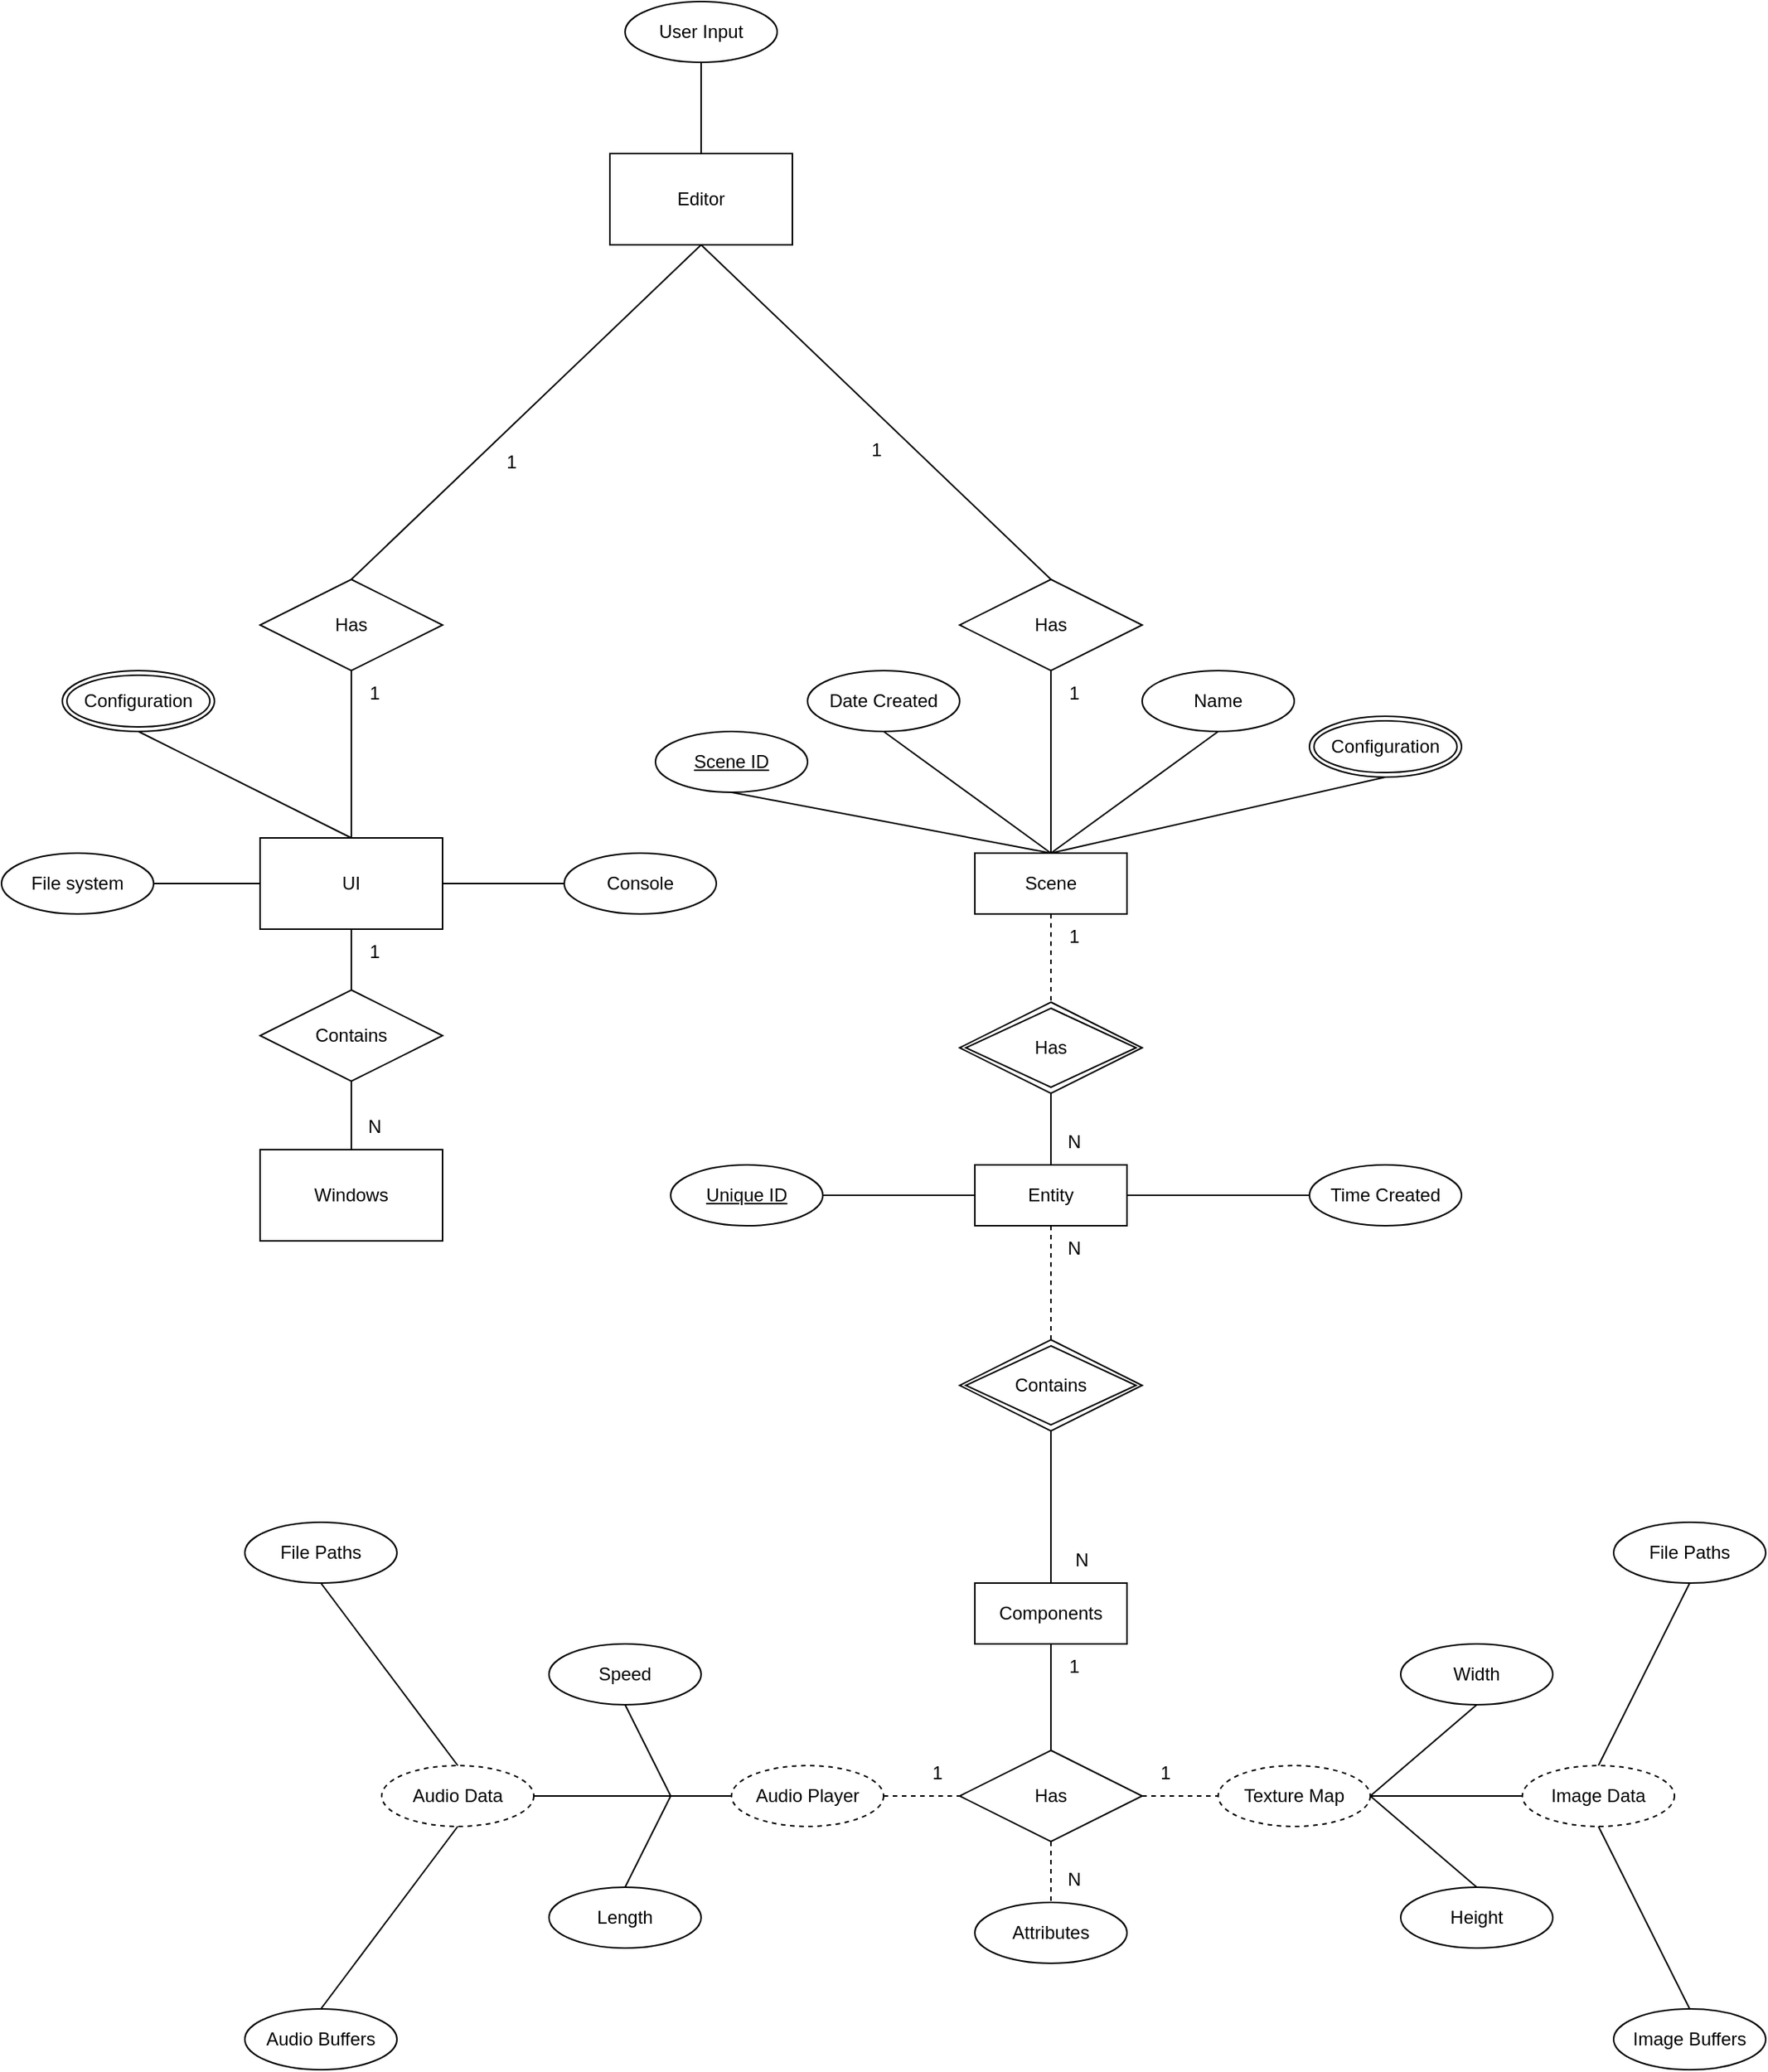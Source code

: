 <mxfile version="26.0.11">
  <diagram name="Page-1" id="L3M2RedUAsprgC-HmwrY">
    <mxGraphModel dx="2284" dy="1815" grid="1" gridSize="10" guides="1" tooltips="1" connect="1" arrows="1" fold="1" page="1" pageScale="1" pageWidth="850" pageHeight="1100" background="#ffffff" math="0" shadow="0">
      <root>
        <mxCell id="0" />
        <mxCell id="1" parent="0" />
        <mxCell id="lNUg0GOB951emykACgn2-393" style="rounded=0;orthogonalLoop=1;jettySize=auto;html=1;exitX=0.5;exitY=1;exitDx=0;exitDy=0;endArrow=none;startFill=0;" parent="1" source="CRWU9ODZ9l8GW1G6nZEh-7" target="lNUg0GOB951emykACgn2-307" edge="1">
          <mxGeometry relative="1" as="geometry">
            <mxPoint x="230" y="330" as="sourcePoint" />
          </mxGeometry>
        </mxCell>
        <mxCell id="UIaZnT7w7h5Eu3xHV6hs-57" style="rounded=0;orthogonalLoop=1;jettySize=auto;html=1;exitX=0.5;exitY=0;exitDx=0;exitDy=0;entryX=0.5;entryY=1;entryDx=0;entryDy=0;endArrow=none;endFill=0;dashed=1;" parent="1" source="CRWU9ODZ9l8GW1G6nZEh-7" target="CRWU9ODZ9l8GW1G6nZEh-10" edge="1">
          <mxGeometry relative="1" as="geometry">
            <mxPoint x="230" y="270" as="sourcePoint" />
            <mxPoint x="230" y="205" as="targetPoint" />
          </mxGeometry>
        </mxCell>
        <mxCell id="lNUg0GOB951emykACgn2-321" style="rounded=0;orthogonalLoop=1;jettySize=auto;html=1;exitX=0.5;exitY=0;exitDx=0;exitDy=0;entryX=0.5;entryY=1;entryDx=0;entryDy=0;endArrow=none;startFill=0;" parent="1" source="CRWU9ODZ9l8GW1G6nZEh-4" target="lNUg0GOB951emykACgn2-320" edge="1">
          <mxGeometry relative="1" as="geometry" />
        </mxCell>
        <mxCell id="lNUg0GOB951emykACgn2-362" style="rounded=0;orthogonalLoop=1;jettySize=auto;html=1;exitX=1;exitY=0.5;exitDx=0;exitDy=0;endArrow=none;startFill=0;entryX=0.5;entryY=1;entryDx=0;entryDy=0;" parent="1" source="CRWU9ODZ9l8GW1G6nZEh-40" target="lNUg0GOB951emykACgn2-364" edge="1">
          <mxGeometry relative="1" as="geometry">
            <mxPoint x="480" y="579.667" as="targetPoint" />
            <mxPoint x="460" y="580" as="sourcePoint" />
          </mxGeometry>
        </mxCell>
        <mxCell id="lNUg0GOB951emykACgn2-363" style="rounded=0;orthogonalLoop=1;jettySize=auto;html=1;exitX=1;exitY=0.5;exitDx=0;exitDy=0;endArrow=none;startFill=0;entryX=0.5;entryY=0;entryDx=0;entryDy=0;" parent="1" source="CRWU9ODZ9l8GW1G6nZEh-40" target="lNUg0GOB951emykACgn2-365" edge="1">
          <mxGeometry relative="1" as="geometry">
            <mxPoint x="480" y="540" as="targetPoint" />
            <mxPoint x="460" y="580" as="sourcePoint" />
          </mxGeometry>
        </mxCell>
        <mxCell id="lNUg0GOB951emykACgn2-297" value="Length" style="ellipse;whiteSpace=wrap;html=1;align=center;" parent="1" vertex="1">
          <mxGeometry x="-100" y="640" width="100" height="40" as="geometry" />
        </mxCell>
        <mxCell id="lNUg0GOB951emykACgn2-298" value="Speed" style="ellipse;whiteSpace=wrap;html=1;align=center;" parent="1" vertex="1">
          <mxGeometry x="-100" y="480" width="100" height="40" as="geometry" />
        </mxCell>
        <mxCell id="lNUg0GOB951emykACgn2-303" value="" style="endArrow=none;html=1;rounded=0;exitX=0.5;exitY=0;exitDx=0;exitDy=0;entryX=0;entryY=0.5;entryDx=0;entryDy=0;" parent="1" source="lNUg0GOB951emykACgn2-297" edge="1">
          <mxGeometry relative="1" as="geometry">
            <mxPoint x="-20" y="500" as="sourcePoint" />
            <mxPoint x="-20" y="580" as="targetPoint" />
          </mxGeometry>
        </mxCell>
        <mxCell id="lNUg0GOB951emykACgn2-304" value="" style="endArrow=none;html=1;rounded=0;exitX=0.5;exitY=1;exitDx=0;exitDy=0;entryX=0;entryY=0.5;entryDx=0;entryDy=0;" parent="1" source="lNUg0GOB951emykACgn2-298" edge="1">
          <mxGeometry relative="1" as="geometry">
            <mxPoint y="438" as="sourcePoint" />
            <mxPoint x="-20" y="580" as="targetPoint" />
          </mxGeometry>
        </mxCell>
        <mxCell id="CRWU9ODZ9l8GW1G6nZEh-34" style="rounded=0;orthogonalLoop=1;jettySize=auto;html=1;exitX=0.5;exitY=1;exitDx=0;exitDy=0;entryX=0.5;entryY=0;entryDx=0;entryDy=0;endArrow=none;startFill=0;" edge="1" parent="1" source="lNUg0GOB951emykACgn2-307" target="UIaZnT7w7h5Eu3xHV6hs-93">
          <mxGeometry relative="1" as="geometry" />
        </mxCell>
        <mxCell id="lNUg0GOB951emykACgn2-307" value="Components" style="whiteSpace=wrap;html=1;align=center;" parent="1" vertex="1">
          <mxGeometry x="180" y="440" width="100" height="40" as="geometry" />
        </mxCell>
        <mxCell id="lNUg0GOB951emykACgn2-320" value="File Paths" style="ellipse;whiteSpace=wrap;html=1;align=center;" parent="1" vertex="1">
          <mxGeometry x="600" y="400" width="100" height="40" as="geometry" />
        </mxCell>
        <mxCell id="lNUg0GOB951emykACgn2-361" value="N" style="text;html=1;align=center;verticalAlign=middle;resizable=0;points=[];autosize=1;strokeColor=none;fillColor=none;" parent="1" vertex="1">
          <mxGeometry x="235" y="410" width="30" height="30" as="geometry" />
        </mxCell>
        <mxCell id="lNUg0GOB951emykACgn2-364" value="Width" style="ellipse;whiteSpace=wrap;html=1;align=center;" parent="1" vertex="1">
          <mxGeometry x="460" y="480" width="100" height="40" as="geometry" />
        </mxCell>
        <mxCell id="lNUg0GOB951emykACgn2-365" value="Height" style="ellipse;whiteSpace=wrap;html=1;align=center;" parent="1" vertex="1">
          <mxGeometry x="460" y="640" width="100" height="40" as="geometry" />
        </mxCell>
        <mxCell id="CRWU9ODZ9l8GW1G6nZEh-20" style="rounded=0;orthogonalLoop=1;jettySize=auto;html=1;exitX=0.5;exitY=1;exitDx=0;exitDy=0;entryX=0.5;entryY=0;entryDx=0;entryDy=0;endArrow=none;startFill=0;dashed=1;" edge="1" parent="1" source="UIaZnT7w7h5Eu3xHV6hs-14" target="CRWU9ODZ9l8GW1G6nZEh-6">
          <mxGeometry relative="1" as="geometry" />
        </mxCell>
        <mxCell id="UIaZnT7w7h5Eu3xHV6hs-14" value="Scene" style="whiteSpace=wrap;html=1;align=center;" parent="1" vertex="1">
          <mxGeometry x="180" y="-40" width="100" height="40" as="geometry" />
        </mxCell>
        <mxCell id="UIaZnT7w7h5Eu3xHV6hs-43" style="rounded=0;orthogonalLoop=1;jettySize=auto;html=1;exitX=0.5;exitY=1;exitDx=0;exitDy=0;entryX=0.5;entryY=0;entryDx=0;entryDy=0;endArrow=none;endFill=0;" parent="1" source="CRWU9ODZ9l8GW1G6nZEh-6" target="CRWU9ODZ9l8GW1G6nZEh-10" edge="1">
          <mxGeometry relative="1" as="geometry">
            <mxPoint x="230" y="120" as="sourcePoint" />
            <mxPoint x="230" y="165" as="targetPoint" />
          </mxGeometry>
        </mxCell>
        <mxCell id="UIaZnT7w7h5Eu3xHV6hs-26" style="rounded=0;orthogonalLoop=1;jettySize=auto;html=1;exitX=0.5;exitY=1;exitDx=0;exitDy=0;entryX=0.5;entryY=0;entryDx=0;entryDy=0;endArrow=none;endFill=0;" parent="1" source="UIaZnT7w7h5Eu3xHV6hs-25" target="UIaZnT7w7h5Eu3xHV6hs-14" edge="1">
          <mxGeometry relative="1" as="geometry" />
        </mxCell>
        <mxCell id="UIaZnT7w7h5Eu3xHV6hs-25" value="Scene ID" style="ellipse;whiteSpace=wrap;html=1;align=center;fontStyle=4;" parent="1" vertex="1">
          <mxGeometry x="-30" y="-120" width="100" height="40" as="geometry" />
        </mxCell>
        <mxCell id="UIaZnT7w7h5Eu3xHV6hs-29" style="rounded=0;orthogonalLoop=1;jettySize=auto;html=1;exitX=0.5;exitY=1;exitDx=0;exitDy=0;entryX=0.5;entryY=0;entryDx=0;entryDy=0;endArrow=none;endFill=0;" parent="1" source="UIaZnT7w7h5Eu3xHV6hs-28" target="UIaZnT7w7h5Eu3xHV6hs-14" edge="1">
          <mxGeometry relative="1" as="geometry" />
        </mxCell>
        <mxCell id="UIaZnT7w7h5Eu3xHV6hs-28" value="Name" style="ellipse;whiteSpace=wrap;html=1;align=center;" parent="1" vertex="1">
          <mxGeometry x="290" y="-160" width="100" height="40" as="geometry" />
        </mxCell>
        <mxCell id="UIaZnT7w7h5Eu3xHV6hs-33" style="rounded=0;orthogonalLoop=1;jettySize=auto;html=1;exitX=0.5;exitY=1;exitDx=0;exitDy=0;entryX=0.5;entryY=0;entryDx=0;entryDy=0;endArrow=none;endFill=0;" parent="1" source="UIaZnT7w7h5Eu3xHV6hs-32" target="UIaZnT7w7h5Eu3xHV6hs-14" edge="1">
          <mxGeometry relative="1" as="geometry" />
        </mxCell>
        <mxCell id="UIaZnT7w7h5Eu3xHV6hs-32" value="Date Created" style="ellipse;whiteSpace=wrap;html=1;align=center;" parent="1" vertex="1">
          <mxGeometry x="70" y="-160" width="100" height="40" as="geometry" />
        </mxCell>
        <mxCell id="UIaZnT7w7h5Eu3xHV6hs-38" style="rounded=0;orthogonalLoop=1;jettySize=auto;html=1;exitX=0.5;exitY=1;exitDx=0;exitDy=0;entryX=0.5;entryY=0;entryDx=0;entryDy=0;endArrow=none;endFill=0;" parent="1" source="CRWU9ODZ9l8GW1G6nZEh-11" target="UIaZnT7w7h5Eu3xHV6hs-14" edge="1">
          <mxGeometry relative="1" as="geometry">
            <mxPoint x="450" y="-80" as="sourcePoint" />
          </mxGeometry>
        </mxCell>
        <mxCell id="UIaZnT7w7h5Eu3xHV6hs-51" style="rounded=0;orthogonalLoop=1;jettySize=auto;html=1;exitX=0;exitY=0.5;exitDx=0;exitDy=0;entryX=1;entryY=0.5;entryDx=0;entryDy=0;endArrow=none;endFill=0;" parent="1" source="CRWU9ODZ9l8GW1G6nZEh-10" target="UIaZnT7w7h5Eu3xHV6hs-49" edge="1">
          <mxGeometry relative="1" as="geometry">
            <mxPoint x="180" y="185" as="sourcePoint" />
          </mxGeometry>
        </mxCell>
        <mxCell id="UIaZnT7w7h5Eu3xHV6hs-52" style="rounded=0;orthogonalLoop=1;jettySize=auto;html=1;exitX=1;exitY=0.5;exitDx=0;exitDy=0;entryX=0;entryY=0.5;entryDx=0;entryDy=0;endArrow=none;endFill=0;" parent="1" source="CRWU9ODZ9l8GW1G6nZEh-10" target="UIaZnT7w7h5Eu3xHV6hs-50" edge="1">
          <mxGeometry relative="1" as="geometry">
            <mxPoint x="280" y="185" as="sourcePoint" />
          </mxGeometry>
        </mxCell>
        <mxCell id="UIaZnT7w7h5Eu3xHV6hs-46" value="N" style="text;html=1;align=center;verticalAlign=middle;resizable=0;points=[];autosize=1;strokeColor=none;fillColor=none;" parent="1" vertex="1">
          <mxGeometry x="230" y="135" width="30" height="30" as="geometry" />
        </mxCell>
        <mxCell id="UIaZnT7w7h5Eu3xHV6hs-49" value="Unique ID" style="ellipse;whiteSpace=wrap;html=1;align=center;fontStyle=4;" parent="1" vertex="1">
          <mxGeometry x="-20" y="165" width="100" height="40" as="geometry" />
        </mxCell>
        <mxCell id="UIaZnT7w7h5Eu3xHV6hs-50" value="Time Created" style="ellipse;whiteSpace=wrap;html=1;align=center;" parent="1" vertex="1">
          <mxGeometry x="400" y="165" width="100" height="40" as="geometry" />
        </mxCell>
        <mxCell id="UIaZnT7w7h5Eu3xHV6hs-62" style="rounded=0;orthogonalLoop=1;jettySize=auto;html=1;exitX=0.5;exitY=1;exitDx=0;exitDy=0;entryX=0.5;entryY=0;entryDx=0;entryDy=0;endArrow=none;endFill=0;" parent="1" source="UIaZnT7w7h5Eu3xHV6hs-58" target="UIaZnT7w7h5Eu3xHV6hs-61" edge="1">
          <mxGeometry relative="1" as="geometry" />
        </mxCell>
        <mxCell id="UIaZnT7w7h5Eu3xHV6hs-65" style="rounded=0;orthogonalLoop=1;jettySize=auto;html=1;exitX=0.5;exitY=1;exitDx=0;exitDy=0;entryX=0.5;entryY=0;entryDx=0;entryDy=0;endArrow=none;endFill=0;" parent="1" source="UIaZnT7w7h5Eu3xHV6hs-58" target="UIaZnT7w7h5Eu3xHV6hs-64" edge="1">
          <mxGeometry relative="1" as="geometry" />
        </mxCell>
        <mxCell id="UIaZnT7w7h5Eu3xHV6hs-58" value="Editor" style="rounded=0;whiteSpace=wrap;html=1;" parent="1" vertex="1">
          <mxGeometry x="-60" y="-500" width="120" height="60" as="geometry" />
        </mxCell>
        <mxCell id="UIaZnT7w7h5Eu3xHV6hs-63" style="rounded=0;orthogonalLoop=1;jettySize=auto;html=1;exitX=0.5;exitY=1;exitDx=0;exitDy=0;entryX=0.5;entryY=0;entryDx=0;entryDy=0;endArrow=none;endFill=0;" parent="1" source="UIaZnT7w7h5Eu3xHV6hs-61" target="UIaZnT7w7h5Eu3xHV6hs-14" edge="1">
          <mxGeometry relative="1" as="geometry" />
        </mxCell>
        <mxCell id="UIaZnT7w7h5Eu3xHV6hs-61" value="Has" style="shape=rhombus;perimeter=rhombusPerimeter;whiteSpace=wrap;html=1;align=center;" parent="1" vertex="1">
          <mxGeometry x="170" y="-220" width="120" height="60" as="geometry" />
        </mxCell>
        <mxCell id="UIaZnT7w7h5Eu3xHV6hs-67" style="rounded=0;orthogonalLoop=1;jettySize=auto;html=1;exitX=0.5;exitY=1;exitDx=0;exitDy=0;entryX=0.5;entryY=0;entryDx=0;entryDy=0;endArrow=none;endFill=0;" parent="1" source="UIaZnT7w7h5Eu3xHV6hs-64" target="UIaZnT7w7h5Eu3xHV6hs-66" edge="1">
          <mxGeometry relative="1" as="geometry" />
        </mxCell>
        <mxCell id="UIaZnT7w7h5Eu3xHV6hs-64" value="Has" style="shape=rhombus;perimeter=rhombusPerimeter;whiteSpace=wrap;html=1;align=center;" parent="1" vertex="1">
          <mxGeometry x="-290" y="-220" width="120" height="60" as="geometry" />
        </mxCell>
        <mxCell id="UIaZnT7w7h5Eu3xHV6hs-75" style="rounded=0;orthogonalLoop=1;jettySize=auto;html=1;exitX=1;exitY=0.5;exitDx=0;exitDy=0;entryX=0;entryY=0.5;entryDx=0;entryDy=0;endArrow=none;endFill=0;" parent="1" source="UIaZnT7w7h5Eu3xHV6hs-66" target="UIaZnT7w7h5Eu3xHV6hs-74" edge="1">
          <mxGeometry relative="1" as="geometry" />
        </mxCell>
        <mxCell id="UIaZnT7w7h5Eu3xHV6hs-81" style="edgeStyle=orthogonalEdgeStyle;rounded=0;orthogonalLoop=1;jettySize=auto;html=1;exitX=0.5;exitY=1;exitDx=0;exitDy=0;entryX=0.5;entryY=0;entryDx=0;entryDy=0;endArrow=none;startFill=0;" parent="1" source="UIaZnT7w7h5Eu3xHV6hs-66" target="UIaZnT7w7h5Eu3xHV6hs-80" edge="1">
          <mxGeometry relative="1" as="geometry" />
        </mxCell>
        <mxCell id="UIaZnT7w7h5Eu3xHV6hs-66" value="UI" style="rounded=0;whiteSpace=wrap;html=1;" parent="1" vertex="1">
          <mxGeometry x="-290" y="-50" width="120" height="60" as="geometry" />
        </mxCell>
        <mxCell id="UIaZnT7w7h5Eu3xHV6hs-73" style="rounded=0;orthogonalLoop=1;jettySize=auto;html=1;exitX=1;exitY=0.5;exitDx=0;exitDy=0;entryX=0;entryY=0.5;entryDx=0;entryDy=0;endArrow=none;endFill=0;" parent="1" source="UIaZnT7w7h5Eu3xHV6hs-72" target="UIaZnT7w7h5Eu3xHV6hs-66" edge="1">
          <mxGeometry relative="1" as="geometry" />
        </mxCell>
        <mxCell id="UIaZnT7w7h5Eu3xHV6hs-72" value="File system" style="ellipse;whiteSpace=wrap;html=1;align=center;" parent="1" vertex="1">
          <mxGeometry x="-460" y="-40" width="100" height="40" as="geometry" />
        </mxCell>
        <mxCell id="UIaZnT7w7h5Eu3xHV6hs-74" value="Console" style="ellipse;whiteSpace=wrap;html=1;align=center;" parent="1" vertex="1">
          <mxGeometry x="-90" y="-40" width="100" height="40" as="geometry" />
        </mxCell>
        <mxCell id="UIaZnT7w7h5Eu3xHV6hs-76" value="Windows" style="rounded=0;whiteSpace=wrap;html=1;" parent="1" vertex="1">
          <mxGeometry x="-290" y="155" width="120" height="60" as="geometry" />
        </mxCell>
        <mxCell id="UIaZnT7w7h5Eu3xHV6hs-78" value="1" style="text;html=1;align=center;verticalAlign=middle;resizable=0;points=[];autosize=1;strokeColor=none;fillColor=none;" parent="1" vertex="1">
          <mxGeometry x="-230" y="-160" width="30" height="30" as="geometry" />
        </mxCell>
        <mxCell id="UIaZnT7w7h5Eu3xHV6hs-79" value="N" style="text;html=1;align=center;verticalAlign=middle;resizable=0;points=[];autosize=1;strokeColor=none;fillColor=none;" parent="1" vertex="1">
          <mxGeometry x="-230" y="125" width="30" height="30" as="geometry" />
        </mxCell>
        <mxCell id="UIaZnT7w7h5Eu3xHV6hs-82" style="edgeStyle=orthogonalEdgeStyle;rounded=0;orthogonalLoop=1;jettySize=auto;html=1;exitX=0.5;exitY=1;exitDx=0;exitDy=0;entryX=0.5;entryY=0;entryDx=0;entryDy=0;endArrow=none;startFill=0;" parent="1" source="UIaZnT7w7h5Eu3xHV6hs-80" target="UIaZnT7w7h5Eu3xHV6hs-76" edge="1">
          <mxGeometry relative="1" as="geometry" />
        </mxCell>
        <mxCell id="UIaZnT7w7h5Eu3xHV6hs-80" value="Contains" style="shape=rhombus;perimeter=rhombusPerimeter;whiteSpace=wrap;html=1;align=center;" parent="1" vertex="1">
          <mxGeometry x="-290" y="50" width="120" height="60" as="geometry" />
        </mxCell>
        <mxCell id="UIaZnT7w7h5Eu3xHV6hs-83" value="1" style="text;html=1;align=center;verticalAlign=middle;resizable=0;points=[];autosize=1;strokeColor=none;fillColor=none;" parent="1" vertex="1">
          <mxGeometry x="-230" y="10" width="30" height="30" as="geometry" />
        </mxCell>
        <mxCell id="UIaZnT7w7h5Eu3xHV6hs-84" value="1" style="text;html=1;align=center;verticalAlign=middle;resizable=0;points=[];autosize=1;strokeColor=none;fillColor=none;" parent="1" vertex="1">
          <mxGeometry x="-140" y="-312" width="30" height="30" as="geometry" />
        </mxCell>
        <mxCell id="UIaZnT7w7h5Eu3xHV6hs-85" value="1" style="text;html=1;align=center;verticalAlign=middle;resizable=0;points=[];autosize=1;strokeColor=none;fillColor=none;" parent="1" vertex="1">
          <mxGeometry x="100" y="-320" width="30" height="30" as="geometry" />
        </mxCell>
        <mxCell id="UIaZnT7w7h5Eu3xHV6hs-86" value="1" style="text;html=1;align=center;verticalAlign=middle;resizable=0;points=[];autosize=1;strokeColor=none;fillColor=none;" parent="1" vertex="1">
          <mxGeometry x="230" y="-160" width="30" height="30" as="geometry" />
        </mxCell>
        <mxCell id="UIaZnT7w7h5Eu3xHV6hs-90" style="rounded=0;orthogonalLoop=1;jettySize=auto;html=1;exitX=0.5;exitY=1;exitDx=0;exitDy=0;entryX=0.5;entryY=0;entryDx=0;entryDy=0;endArrow=none;endFill=0;" parent="1" source="UIaZnT7w7h5Eu3xHV6hs-89" target="UIaZnT7w7h5Eu3xHV6hs-58" edge="1">
          <mxGeometry relative="1" as="geometry" />
        </mxCell>
        <mxCell id="UIaZnT7w7h5Eu3xHV6hs-89" value="User Input" style="ellipse;whiteSpace=wrap;html=1;align=center;" parent="1" vertex="1">
          <mxGeometry x="-50" y="-600" width="100" height="40" as="geometry" />
        </mxCell>
        <mxCell id="CRWU9ODZ9l8GW1G6nZEh-29" style="rounded=0;orthogonalLoop=1;jettySize=auto;html=1;exitX=1;exitY=0.5;exitDx=0;exitDy=0;entryX=0;entryY=0.5;entryDx=0;entryDy=0;dashed=1;endArrow=none;startFill=0;" edge="1" parent="1" source="UIaZnT7w7h5Eu3xHV6hs-93" target="CRWU9ODZ9l8GW1G6nZEh-40">
          <mxGeometry relative="1" as="geometry">
            <mxPoint x="360" y="580" as="targetPoint" />
          </mxGeometry>
        </mxCell>
        <mxCell id="CRWU9ODZ9l8GW1G6nZEh-33" style="rounded=0;orthogonalLoop=1;jettySize=auto;html=1;exitX=0.5;exitY=1;exitDx=0;exitDy=0;entryX=0.5;entryY=0;entryDx=0;entryDy=0;dashed=1;endArrow=none;startFill=0;" edge="1" parent="1" source="UIaZnT7w7h5Eu3xHV6hs-93" target="CRWU9ODZ9l8GW1G6nZEh-43">
          <mxGeometry relative="1" as="geometry">
            <mxPoint x="230" y="670" as="targetPoint" />
          </mxGeometry>
        </mxCell>
        <mxCell id="UIaZnT7w7h5Eu3xHV6hs-93" value="Has" style="shape=rhombus;perimeter=rhombusPerimeter;whiteSpace=wrap;html=1;align=center;" parent="1" vertex="1">
          <mxGeometry x="170" y="550" width="120" height="60" as="geometry" />
        </mxCell>
        <mxCell id="UIaZnT7w7h5Eu3xHV6hs-96" value="N" style="text;html=1;align=center;verticalAlign=middle;resizable=0;points=[];autosize=1;strokeColor=none;fillColor=none;" parent="1" vertex="1">
          <mxGeometry x="230" y="620" width="30" height="30" as="geometry" />
        </mxCell>
        <mxCell id="CRWU9ODZ9l8GW1G6nZEh-3" style="rounded=0;orthogonalLoop=1;jettySize=auto;html=1;exitX=1;exitY=0.5;exitDx=0;exitDy=0;entryX=0;entryY=0.5;entryDx=0;entryDy=0;endArrow=none;startFill=0;" edge="1" parent="1" source="CRWU9ODZ9l8GW1G6nZEh-2" target="CRWU9ODZ9l8GW1G6nZEh-38">
          <mxGeometry relative="1" as="geometry">
            <mxPoint x="-20" y="580" as="targetPoint" />
          </mxGeometry>
        </mxCell>
        <mxCell id="CRWU9ODZ9l8GW1G6nZEh-2" value="Audio Data" style="ellipse;whiteSpace=wrap;html=1;align=center;dashed=1;" vertex="1" parent="1">
          <mxGeometry x="-210" y="560" width="100" height="40" as="geometry" />
        </mxCell>
        <mxCell id="CRWU9ODZ9l8GW1G6nZEh-5" style="rounded=0;orthogonalLoop=1;jettySize=auto;html=1;exitX=0;exitY=0.5;exitDx=0;exitDy=0;entryX=1;entryY=0.5;entryDx=0;entryDy=0;endArrow=none;startFill=0;" edge="1" parent="1" source="CRWU9ODZ9l8GW1G6nZEh-4" target="CRWU9ODZ9l8GW1G6nZEh-40">
          <mxGeometry relative="1" as="geometry">
            <mxPoint x="460" y="580" as="targetPoint" />
          </mxGeometry>
        </mxCell>
        <mxCell id="CRWU9ODZ9l8GW1G6nZEh-4" value="Image Data" style="ellipse;whiteSpace=wrap;html=1;align=center;dashed=1;" vertex="1" parent="1">
          <mxGeometry x="540" y="560" width="100" height="40" as="geometry" />
        </mxCell>
        <mxCell id="CRWU9ODZ9l8GW1G6nZEh-6" value="Has" style="shape=rhombus;double=1;perimeter=rhombusPerimeter;whiteSpace=wrap;html=1;align=center;" vertex="1" parent="1">
          <mxGeometry x="170" y="58" width="120" height="60" as="geometry" />
        </mxCell>
        <mxCell id="CRWU9ODZ9l8GW1G6nZEh-7" value="Contains" style="shape=rhombus;double=1;perimeter=rhombusPerimeter;whiteSpace=wrap;html=1;align=center;" vertex="1" parent="1">
          <mxGeometry x="170" y="280" width="120" height="60" as="geometry" />
        </mxCell>
        <mxCell id="CRWU9ODZ9l8GW1G6nZEh-10" value="Entity" style="whiteSpace=wrap;html=1;align=center;" vertex="1" parent="1">
          <mxGeometry x="180" y="165" width="100" height="40" as="geometry" />
        </mxCell>
        <mxCell id="CRWU9ODZ9l8GW1G6nZEh-11" value="Configuration" style="ellipse;shape=doubleEllipse;margin=3;whiteSpace=wrap;html=1;align=center;" vertex="1" parent="1">
          <mxGeometry x="400" y="-130" width="100" height="40" as="geometry" />
        </mxCell>
        <mxCell id="CRWU9ODZ9l8GW1G6nZEh-13" style="rounded=0;orthogonalLoop=1;jettySize=auto;html=1;exitX=0.5;exitY=1;exitDx=0;exitDy=0;entryX=0.5;entryY=0;entryDx=0;entryDy=0;endArrow=none;startFill=0;" edge="1" parent="1" source="CRWU9ODZ9l8GW1G6nZEh-12" target="UIaZnT7w7h5Eu3xHV6hs-66">
          <mxGeometry relative="1" as="geometry" />
        </mxCell>
        <mxCell id="CRWU9ODZ9l8GW1G6nZEh-12" value="Configuration" style="ellipse;shape=doubleEllipse;margin=3;whiteSpace=wrap;html=1;align=center;" vertex="1" parent="1">
          <mxGeometry x="-420" y="-160" width="100" height="40" as="geometry" />
        </mxCell>
        <mxCell id="CRWU9ODZ9l8GW1G6nZEh-15" style="rounded=0;orthogonalLoop=1;jettySize=auto;html=1;exitX=0.5;exitY=0;exitDx=0;exitDy=0;entryX=0.5;entryY=1;entryDx=0;entryDy=0;endArrow=none;startFill=0;" edge="1" parent="1" source="CRWU9ODZ9l8GW1G6nZEh-14" target="CRWU9ODZ9l8GW1G6nZEh-4">
          <mxGeometry relative="1" as="geometry" />
        </mxCell>
        <mxCell id="CRWU9ODZ9l8GW1G6nZEh-14" value="Image Buffers" style="ellipse;whiteSpace=wrap;html=1;align=center;" vertex="1" parent="1">
          <mxGeometry x="600" y="720" width="100" height="40" as="geometry" />
        </mxCell>
        <mxCell id="CRWU9ODZ9l8GW1G6nZEh-16" style="rounded=0;orthogonalLoop=1;jettySize=auto;html=1;exitX=0.5;exitY=0;exitDx=0;exitDy=0;entryX=0.5;entryY=1;entryDx=0;entryDy=0;endArrow=none;startFill=0;" edge="1" parent="1" target="CRWU9ODZ9l8GW1G6nZEh-17" source="CRWU9ODZ9l8GW1G6nZEh-2">
          <mxGeometry relative="1" as="geometry">
            <mxPoint x="-280" y="560" as="sourcePoint" />
          </mxGeometry>
        </mxCell>
        <mxCell id="CRWU9ODZ9l8GW1G6nZEh-17" value="File Paths" style="ellipse;whiteSpace=wrap;html=1;align=center;" vertex="1" parent="1">
          <mxGeometry x="-300" y="400" width="100" height="40" as="geometry" />
        </mxCell>
        <mxCell id="CRWU9ODZ9l8GW1G6nZEh-18" style="rounded=0;orthogonalLoop=1;jettySize=auto;html=1;exitX=0.5;exitY=0;exitDx=0;exitDy=0;entryX=0.5;entryY=1;entryDx=0;entryDy=0;endArrow=none;startFill=0;" edge="1" parent="1" target="CRWU9ODZ9l8GW1G6nZEh-2" source="CRWU9ODZ9l8GW1G6nZEh-19">
          <mxGeometry relative="1" as="geometry">
            <mxPoint x="-275" y="800" as="sourcePoint" />
          </mxGeometry>
        </mxCell>
        <mxCell id="CRWU9ODZ9l8GW1G6nZEh-19" value="Audio Buffers" style="ellipse;whiteSpace=wrap;html=1;align=center;" vertex="1" parent="1">
          <mxGeometry x="-300" y="720" width="100" height="40" as="geometry" />
        </mxCell>
        <mxCell id="CRWU9ODZ9l8GW1G6nZEh-21" value="1" style="text;html=1;align=center;verticalAlign=middle;resizable=0;points=[];autosize=1;strokeColor=none;fillColor=none;" vertex="1" parent="1">
          <mxGeometry x="230" width="30" height="30" as="geometry" />
        </mxCell>
        <mxCell id="CRWU9ODZ9l8GW1G6nZEh-36" value="N" style="text;html=1;align=center;verticalAlign=middle;resizable=0;points=[];autosize=1;strokeColor=none;fillColor=none;" vertex="1" parent="1">
          <mxGeometry x="230" y="205" width="30" height="30" as="geometry" />
        </mxCell>
        <mxCell id="CRWU9ODZ9l8GW1G6nZEh-37" value="1" style="text;html=1;align=center;verticalAlign=middle;resizable=0;points=[];autosize=1;strokeColor=none;fillColor=none;" vertex="1" parent="1">
          <mxGeometry x="230" y="480" width="30" height="30" as="geometry" />
        </mxCell>
        <mxCell id="CRWU9ODZ9l8GW1G6nZEh-38" value="Audio Player" style="ellipse;whiteSpace=wrap;html=1;align=center;dashed=1;" vertex="1" parent="1">
          <mxGeometry x="20" y="560" width="100" height="40" as="geometry" />
        </mxCell>
        <mxCell id="CRWU9ODZ9l8GW1G6nZEh-39" style="rounded=0;orthogonalLoop=1;jettySize=auto;html=1;exitX=1;exitY=0.5;exitDx=0;exitDy=0;entryX=0;entryY=0.5;entryDx=0;entryDy=0;endArrow=none;startFill=0;dashed=1;" edge="1" parent="1" source="CRWU9ODZ9l8GW1G6nZEh-38" target="UIaZnT7w7h5Eu3xHV6hs-93">
          <mxGeometry relative="1" as="geometry" />
        </mxCell>
        <mxCell id="CRWU9ODZ9l8GW1G6nZEh-40" value="Texture Map" style="ellipse;whiteSpace=wrap;html=1;align=center;dashed=1;" vertex="1" parent="1">
          <mxGeometry x="340" y="560" width="100" height="40" as="geometry" />
        </mxCell>
        <mxCell id="CRWU9ODZ9l8GW1G6nZEh-41" value="1" style="text;html=1;align=center;verticalAlign=middle;resizable=0;points=[];autosize=1;strokeColor=none;fillColor=none;" vertex="1" parent="1">
          <mxGeometry x="290" y="550" width="30" height="30" as="geometry" />
        </mxCell>
        <mxCell id="CRWU9ODZ9l8GW1G6nZEh-42" value="1" style="text;html=1;align=center;verticalAlign=middle;resizable=0;points=[];autosize=1;strokeColor=none;fillColor=none;" vertex="1" parent="1">
          <mxGeometry x="140" y="550" width="30" height="30" as="geometry" />
        </mxCell>
        <mxCell id="CRWU9ODZ9l8GW1G6nZEh-43" value="Attributes" style="ellipse;whiteSpace=wrap;html=1;align=center;" vertex="1" parent="1">
          <mxGeometry x="180" y="650" width="100" height="40" as="geometry" />
        </mxCell>
      </root>
    </mxGraphModel>
  </diagram>
</mxfile>
